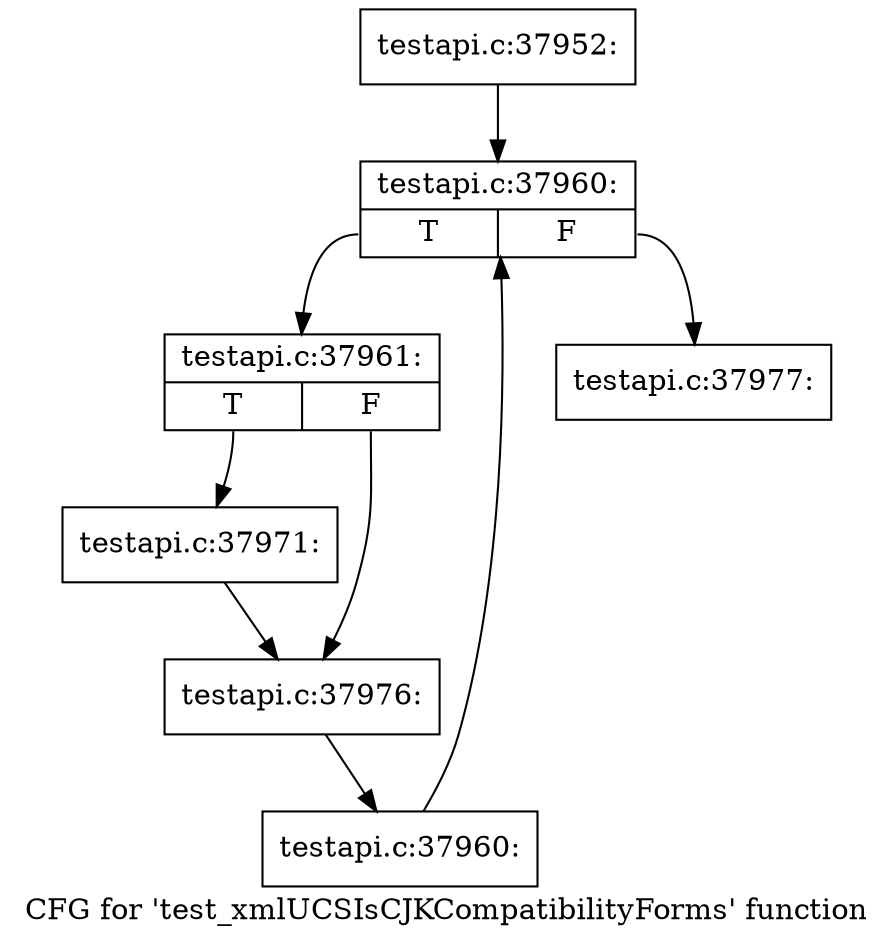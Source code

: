 digraph "CFG for 'test_xmlUCSIsCJKCompatibilityForms' function" {
	label="CFG for 'test_xmlUCSIsCJKCompatibilityForms' function";

	Node0x55c9ef0 [shape=record,label="{testapi.c:37952:}"];
	Node0x55c9ef0 -> Node0x55d18f0;
	Node0x55d18f0 [shape=record,label="{testapi.c:37960:|{<s0>T|<s1>F}}"];
	Node0x55d18f0:s0 -> Node0x55d1bd0;
	Node0x55d18f0:s1 -> Node0x55d1750;
	Node0x55d1bd0 [shape=record,label="{testapi.c:37961:|{<s0>T|<s1>F}}"];
	Node0x55d1bd0:s0 -> Node0x55d2a30;
	Node0x55d1bd0:s1 -> Node0x55d2d60;
	Node0x55d2a30 [shape=record,label="{testapi.c:37971:}"];
	Node0x55d2a30 -> Node0x55d2d60;
	Node0x55d2d60 [shape=record,label="{testapi.c:37976:}"];
	Node0x55d2d60 -> Node0x55d1b40;
	Node0x55d1b40 [shape=record,label="{testapi.c:37960:}"];
	Node0x55d1b40 -> Node0x55d18f0;
	Node0x55d1750 [shape=record,label="{testapi.c:37977:}"];
}
